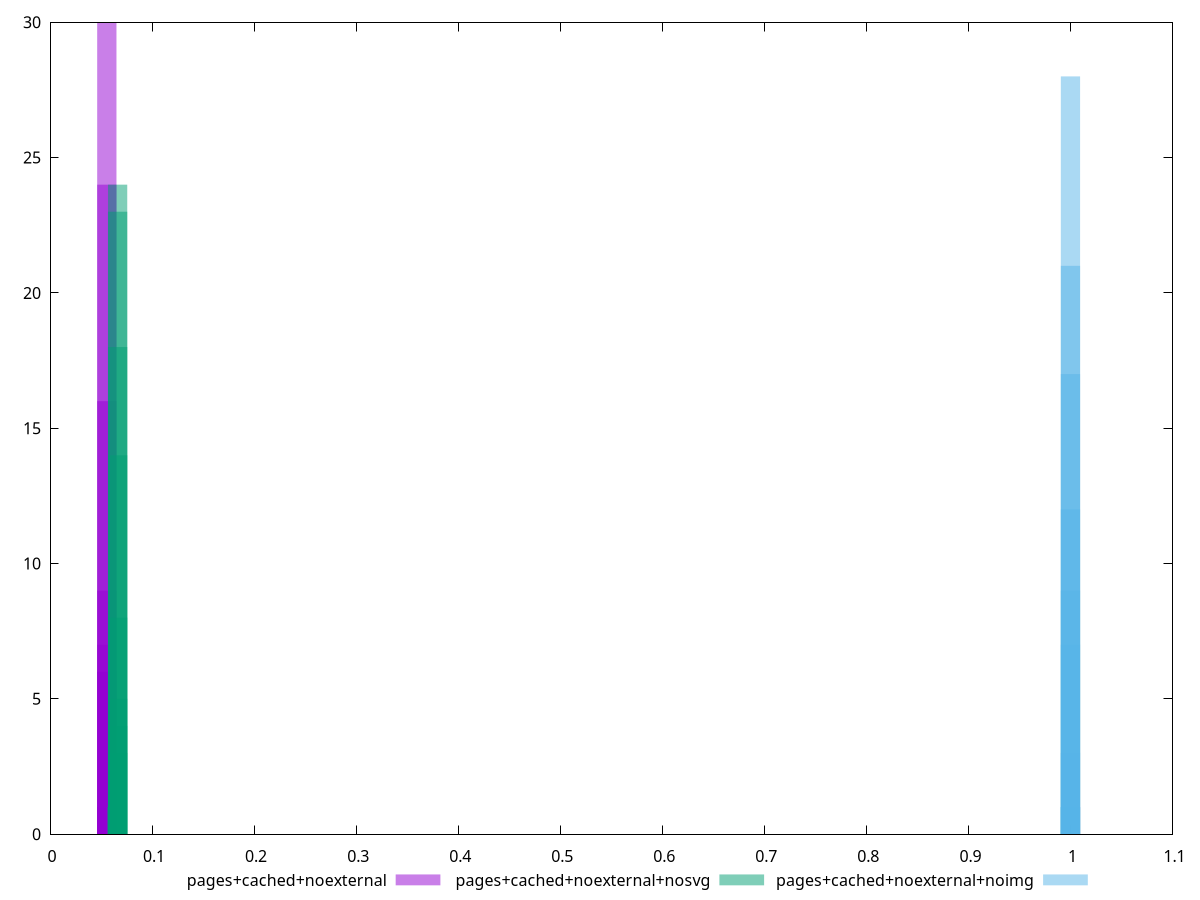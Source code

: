 $_pagesCachedNoexternal <<EOF
0.05568388620582694 30
0.05568478566770918 7
0.055683586385199525 9
0.055684186026454356 16
0.055684485847081765 24
0.05568328656457211 6
0.055685085488336596 6
0.055682686923317286 1
0.05568538530896401 1
EOF
$_pagesCachedNoexternalNosvg <<EOF
0.06625404412419912 24
0.06625287318566524 8
0.06625326349850987 18
0.0662536538113545 23
0.06625248287282061 5
0.06625443443704375 14
0.066255215062733 3
0.06625482474988838 4
0.0656131504333202 1
EOF
$_pagesCachedNoexternalNoimg <<EOF
0.9999999836556873 28
0.9999999836571842 21
0.9999999836541904 17
0.999999983658681 9
0.9999999836526935 12
0.999999983660178 7
0.9999999787982664 1
0.9999999836496997 1
0.9999999836631718 1
0.9999999836616749 3
EOF
set key outside below
set terminal pngcairo
set output "report_00005_2020-11-02T22-26-11.212Z/total-byte-weight/total-byte-weight_pages+cached+noexternal_pages+cached+noexternal+nosvg_pages+cached+noexternal+noimg+hist.png"
set boxwidth 0.01888634593479709
set style fill transparent solid 0.5 noborder
set yrange [0:30]
plot $_pagesCachedNoexternal title "pages+cached+noexternal" with boxes ,$_pagesCachedNoexternalNosvg title "pages+cached+noexternal+nosvg" with boxes ,$_pagesCachedNoexternalNoimg title "pages+cached+noexternal+noimg" with boxes ,